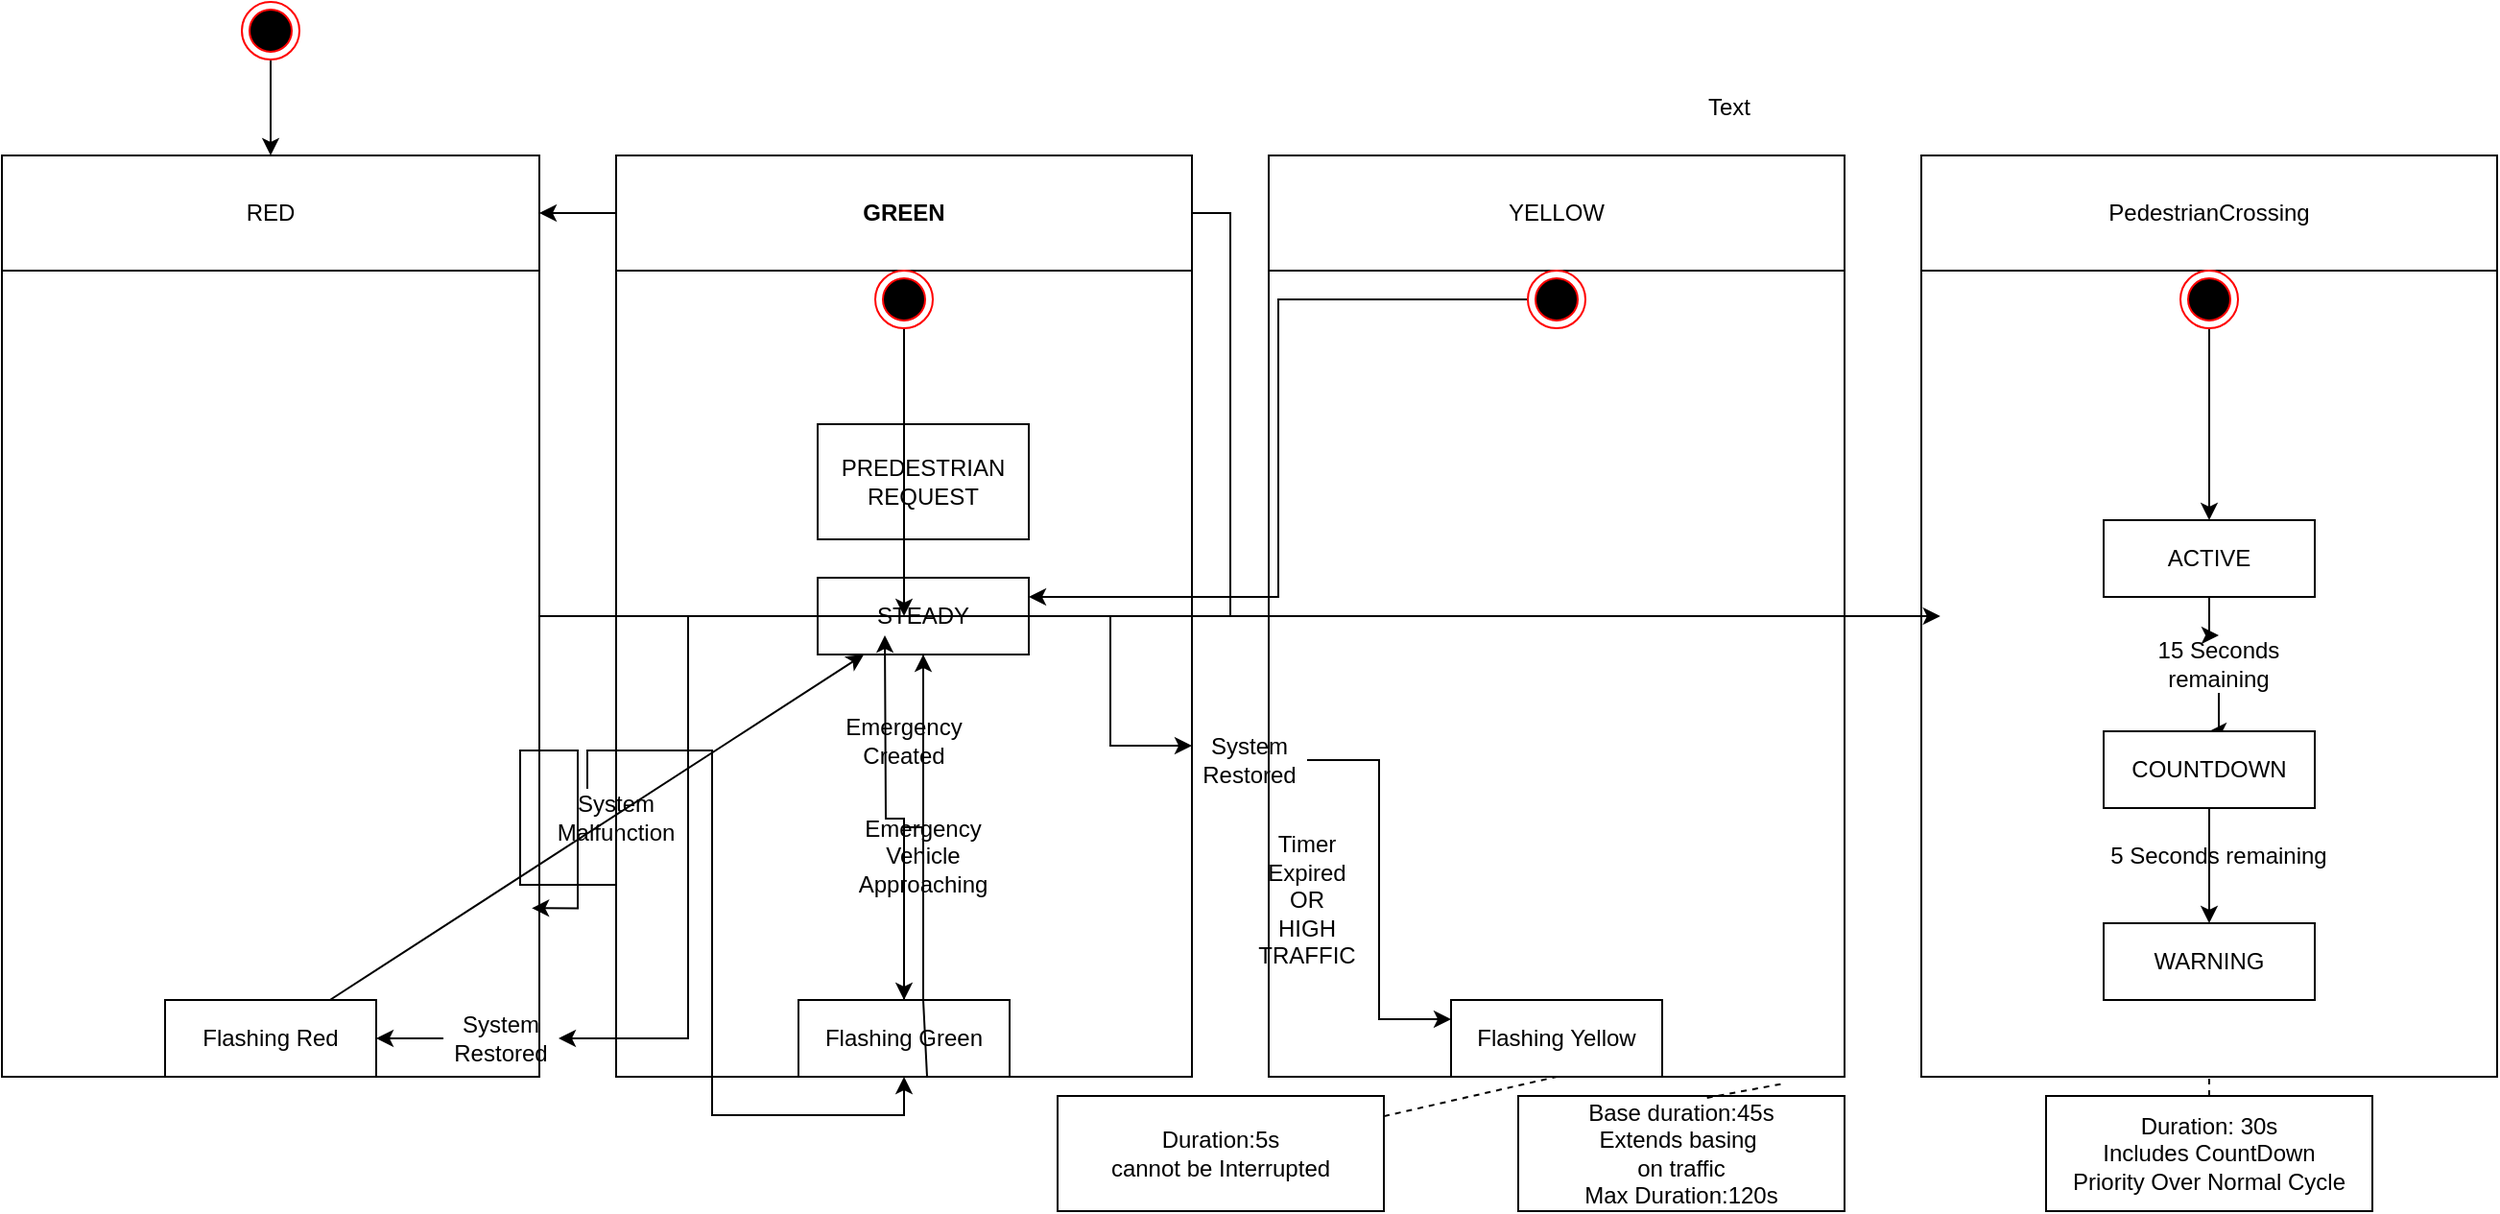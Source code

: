 <mxfile version="24.7.17">
  <diagram name="Page-1" id="wOMiNEBZVh6LkjAe5SV0">
    <mxGraphModel dx="1402" dy="560" grid="1" gridSize="10" guides="1" tooltips="1" connect="1" arrows="1" fold="1" page="1" pageScale="1" pageWidth="850" pageHeight="1100" math="0" shadow="0">
      <root>
        <mxCell id="0" />
        <mxCell id="1" parent="0" />
        <mxCell id="DPh0aC1MxsQqA3BS8kGg-1" value="" style="rounded=0;whiteSpace=wrap;html=1;" vertex="1" parent="1">
          <mxGeometry x="290" y="110" width="280" height="480" as="geometry" />
        </mxCell>
        <mxCell id="DPh0aC1MxsQqA3BS8kGg-2" value="RED" style="rounded=0;whiteSpace=wrap;html=1;" vertex="1" parent="1">
          <mxGeometry x="290" y="110" width="280" height="60" as="geometry" />
        </mxCell>
        <mxCell id="DPh0aC1MxsQqA3BS8kGg-4" style="edgeStyle=orthogonalEdgeStyle;rounded=0;orthogonalLoop=1;jettySize=auto;html=1;entryX=0.5;entryY=0;entryDx=0;entryDy=0;" edge="1" parent="1" source="DPh0aC1MxsQqA3BS8kGg-3" target="DPh0aC1MxsQqA3BS8kGg-1">
          <mxGeometry relative="1" as="geometry" />
        </mxCell>
        <mxCell id="DPh0aC1MxsQqA3BS8kGg-3" value="" style="ellipse;html=1;shape=endState;fillColor=#000000;strokeColor=#ff0000;" vertex="1" parent="1">
          <mxGeometry x="415" y="30" width="30" height="30" as="geometry" />
        </mxCell>
        <mxCell id="DPh0aC1MxsQqA3BS8kGg-5" value="" style="rounded=0;whiteSpace=wrap;html=1;" vertex="1" parent="1">
          <mxGeometry x="610" y="110" width="300" height="480" as="geometry" />
        </mxCell>
        <mxCell id="DPh0aC1MxsQqA3BS8kGg-6" value="" style="rounded=0;whiteSpace=wrap;html=1;" vertex="1" parent="1">
          <mxGeometry x="950" y="110" width="300" height="480" as="geometry" />
        </mxCell>
        <mxCell id="DPh0aC1MxsQqA3BS8kGg-38" style="edgeStyle=orthogonalEdgeStyle;rounded=0;orthogonalLoop=1;jettySize=auto;html=1;" edge="1" parent="1" source="DPh0aC1MxsQqA3BS8kGg-7" target="DPh0aC1MxsQqA3BS8kGg-2">
          <mxGeometry relative="1" as="geometry" />
        </mxCell>
        <mxCell id="DPh0aC1MxsQqA3BS8kGg-7" value="" style="rounded=0;whiteSpace=wrap;html=1;" vertex="1" parent="1">
          <mxGeometry x="1290" y="110" width="300" height="480" as="geometry" />
        </mxCell>
        <mxCell id="DPh0aC1MxsQqA3BS8kGg-8" value="GREEN" style="rounded=0;whiteSpace=wrap;html=1;fontStyle=1" vertex="1" parent="1">
          <mxGeometry x="610" y="110" width="300" height="60" as="geometry" />
        </mxCell>
        <mxCell id="DPh0aC1MxsQqA3BS8kGg-9" value="YELLOW" style="rounded=0;whiteSpace=wrap;html=1;" vertex="1" parent="1">
          <mxGeometry x="950" y="110" width="300" height="60" as="geometry" />
        </mxCell>
        <mxCell id="DPh0aC1MxsQqA3BS8kGg-10" value="PedestrianCrossing" style="rounded=0;whiteSpace=wrap;html=1;" vertex="1" parent="1">
          <mxGeometry x="1290" y="110" width="300" height="60" as="geometry" />
        </mxCell>
        <mxCell id="DPh0aC1MxsQqA3BS8kGg-40" style="edgeStyle=orthogonalEdgeStyle;rounded=0;orthogonalLoop=1;jettySize=auto;html=1;entryX=0.5;entryY=0;entryDx=0;entryDy=0;" edge="1" parent="1" source="DPh0aC1MxsQqA3BS8kGg-12" target="DPh0aC1MxsQqA3BS8kGg-16">
          <mxGeometry relative="1" as="geometry" />
        </mxCell>
        <mxCell id="DPh0aC1MxsQqA3BS8kGg-43" style="edgeStyle=orthogonalEdgeStyle;rounded=0;orthogonalLoop=1;jettySize=auto;html=1;entryX=1;entryY=0.5;entryDx=0;entryDy=0;" edge="1" parent="1" source="DPh0aC1MxsQqA3BS8kGg-46" target="DPh0aC1MxsQqA3BS8kGg-14">
          <mxGeometry relative="1" as="geometry" />
        </mxCell>
        <mxCell id="DPh0aC1MxsQqA3BS8kGg-49" style="edgeStyle=orthogonalEdgeStyle;rounded=0;orthogonalLoop=1;jettySize=auto;html=1;entryX=0;entryY=0.25;entryDx=0;entryDy=0;" edge="1" parent="1" source="DPh0aC1MxsQqA3BS8kGg-50" target="DPh0aC1MxsQqA3BS8kGg-48">
          <mxGeometry relative="1" as="geometry" />
        </mxCell>
        <mxCell id="DPh0aC1MxsQqA3BS8kGg-12" value="STEADY" style="rounded=0;whiteSpace=wrap;html=1;" vertex="1" parent="1">
          <mxGeometry x="715" y="330" width="110" height="40" as="geometry" />
        </mxCell>
        <mxCell id="DPh0aC1MxsQqA3BS8kGg-13" value="PREDESTRIAN&lt;div&gt;REQUEST&lt;/div&gt;" style="rounded=0;whiteSpace=wrap;html=1;" vertex="1" parent="1">
          <mxGeometry x="715" y="250" width="110" height="60" as="geometry" />
        </mxCell>
        <mxCell id="DPh0aC1MxsQqA3BS8kGg-15" style="rounded=0;orthogonalLoop=1;jettySize=auto;html=1;" edge="1" parent="1" source="DPh0aC1MxsQqA3BS8kGg-14" target="DPh0aC1MxsQqA3BS8kGg-12">
          <mxGeometry relative="1" as="geometry" />
        </mxCell>
        <mxCell id="DPh0aC1MxsQqA3BS8kGg-14" value="Flashing Red" style="html=1;whiteSpace=wrap;" vertex="1" parent="1">
          <mxGeometry x="375" y="550" width="110" height="40" as="geometry" />
        </mxCell>
        <mxCell id="DPh0aC1MxsQqA3BS8kGg-39" style="edgeStyle=orthogonalEdgeStyle;rounded=0;orthogonalLoop=1;jettySize=auto;html=1;" edge="1" parent="1" source="DPh0aC1MxsQqA3BS8kGg-16">
          <mxGeometry relative="1" as="geometry">
            <mxPoint x="750" y="360" as="targetPoint" />
          </mxGeometry>
        </mxCell>
        <mxCell id="DPh0aC1MxsQqA3BS8kGg-16" value="Flashing Green" style="html=1;whiteSpace=wrap;" vertex="1" parent="1">
          <mxGeometry x="705" y="550" width="110" height="40" as="geometry" />
        </mxCell>
        <mxCell id="DPh0aC1MxsQqA3BS8kGg-32" style="edgeStyle=orthogonalEdgeStyle;rounded=0;orthogonalLoop=1;jettySize=auto;html=1;" edge="1" parent="1" source="DPh0aC1MxsQqA3BS8kGg-33" target="DPh0aC1MxsQqA3BS8kGg-18">
          <mxGeometry relative="1" as="geometry" />
        </mxCell>
        <mxCell id="DPh0aC1MxsQqA3BS8kGg-17" value="ACTIVE" style="html=1;whiteSpace=wrap;" vertex="1" parent="1">
          <mxGeometry x="1385" y="300" width="110" height="40" as="geometry" />
        </mxCell>
        <mxCell id="DPh0aC1MxsQqA3BS8kGg-26" style="edgeStyle=orthogonalEdgeStyle;rounded=0;orthogonalLoop=1;jettySize=auto;html=1;" edge="1" parent="1" source="DPh0aC1MxsQqA3BS8kGg-18" target="DPh0aC1MxsQqA3BS8kGg-19">
          <mxGeometry relative="1" as="geometry" />
        </mxCell>
        <mxCell id="DPh0aC1MxsQqA3BS8kGg-18" value="COUNTDOWN" style="html=1;whiteSpace=wrap;" vertex="1" parent="1">
          <mxGeometry x="1385" y="410" width="110" height="40" as="geometry" />
        </mxCell>
        <mxCell id="DPh0aC1MxsQqA3BS8kGg-19" value="WARNING" style="html=1;whiteSpace=wrap;" vertex="1" parent="1">
          <mxGeometry x="1385" y="510" width="110" height="40" as="geometry" />
        </mxCell>
        <mxCell id="DPh0aC1MxsQqA3BS8kGg-27" style="edgeStyle=orthogonalEdgeStyle;rounded=0;orthogonalLoop=1;jettySize=auto;html=1;entryX=0.5;entryY=0;entryDx=0;entryDy=0;" edge="1" parent="1" source="DPh0aC1MxsQqA3BS8kGg-20" target="DPh0aC1MxsQqA3BS8kGg-17">
          <mxGeometry relative="1" as="geometry" />
        </mxCell>
        <mxCell id="DPh0aC1MxsQqA3BS8kGg-20" value="" style="ellipse;html=1;shape=endState;fillColor=#000000;strokeColor=#ff0000;" vertex="1" parent="1">
          <mxGeometry x="1425" y="170" width="30" height="30" as="geometry" />
        </mxCell>
        <mxCell id="DPh0aC1MxsQqA3BS8kGg-52" style="edgeStyle=orthogonalEdgeStyle;rounded=0;orthogonalLoop=1;jettySize=auto;html=1;entryX=1;entryY=0.25;entryDx=0;entryDy=0;" edge="1" parent="1" source="DPh0aC1MxsQqA3BS8kGg-21" target="DPh0aC1MxsQqA3BS8kGg-12">
          <mxGeometry relative="1" as="geometry" />
        </mxCell>
        <mxCell id="DPh0aC1MxsQqA3BS8kGg-21" value="" style="ellipse;html=1;shape=endState;fillColor=#000000;strokeColor=#ff0000;" vertex="1" parent="1">
          <mxGeometry x="1085" y="170" width="30" height="30" as="geometry" />
        </mxCell>
        <mxCell id="DPh0aC1MxsQqA3BS8kGg-53" style="edgeStyle=orthogonalEdgeStyle;rounded=0;orthogonalLoop=1;jettySize=auto;html=1;" edge="1" parent="1" source="DPh0aC1MxsQqA3BS8kGg-22">
          <mxGeometry relative="1" as="geometry">
            <mxPoint x="760" y="350" as="targetPoint" />
          </mxGeometry>
        </mxCell>
        <mxCell id="DPh0aC1MxsQqA3BS8kGg-22" value="" style="ellipse;html=1;shape=endState;fillColor=#000000;strokeColor=#ff0000;" vertex="1" parent="1">
          <mxGeometry x="745" y="170" width="30" height="30" as="geometry" />
        </mxCell>
        <mxCell id="DPh0aC1MxsQqA3BS8kGg-28" value="Text" style="text;html=1;align=center;verticalAlign=middle;whiteSpace=wrap;rounded=0;" vertex="1" parent="1">
          <mxGeometry x="1160" y="70" width="60" height="30" as="geometry" />
        </mxCell>
        <mxCell id="DPh0aC1MxsQqA3BS8kGg-31" value="5 Seconds remaining" style="text;html=1;align=center;verticalAlign=middle;whiteSpace=wrap;rounded=0;" vertex="1" parent="1">
          <mxGeometry x="1385" y="460" width="120" height="30" as="geometry" />
        </mxCell>
        <mxCell id="DPh0aC1MxsQqA3BS8kGg-34" value="" style="edgeStyle=orthogonalEdgeStyle;rounded=0;orthogonalLoop=1;jettySize=auto;html=1;" edge="1" parent="1" source="DPh0aC1MxsQqA3BS8kGg-17" target="DPh0aC1MxsQqA3BS8kGg-33">
          <mxGeometry relative="1" as="geometry">
            <mxPoint x="1440" y="340" as="sourcePoint" />
            <mxPoint x="1440" y="410" as="targetPoint" />
          </mxGeometry>
        </mxCell>
        <mxCell id="DPh0aC1MxsQqA3BS8kGg-33" value="15 Seconds remaining" style="text;html=1;align=center;verticalAlign=middle;whiteSpace=wrap;rounded=0;" vertex="1" parent="1">
          <mxGeometry x="1385" y="360" width="120" height="30" as="geometry" />
        </mxCell>
        <mxCell id="DPh0aC1MxsQqA3BS8kGg-35" style="edgeStyle=orthogonalEdgeStyle;rounded=0;orthogonalLoop=1;jettySize=auto;html=1;entryX=0.033;entryY=0.5;entryDx=0;entryDy=0;entryPerimeter=0;" edge="1" parent="1" source="DPh0aC1MxsQqA3BS8kGg-1" target="DPh0aC1MxsQqA3BS8kGg-7">
          <mxGeometry relative="1" as="geometry" />
        </mxCell>
        <mxCell id="DPh0aC1MxsQqA3BS8kGg-41" value="Emergency Created" style="text;html=1;align=center;verticalAlign=middle;whiteSpace=wrap;rounded=0;" vertex="1" parent="1">
          <mxGeometry x="730" y="400" width="60" height="30" as="geometry" />
        </mxCell>
        <mxCell id="DPh0aC1MxsQqA3BS8kGg-45" style="edgeStyle=orthogonalEdgeStyle;rounded=0;orthogonalLoop=1;jettySize=auto;html=1;exitX=0.25;exitY=0;exitDx=0;exitDy=0;" edge="1" parent="1" source="DPh0aC1MxsQqA3BS8kGg-42" target="DPh0aC1MxsQqA3BS8kGg-5">
          <mxGeometry relative="1" as="geometry" />
        </mxCell>
        <mxCell id="DPh0aC1MxsQqA3BS8kGg-42" value="System Malfunction" style="text;html=1;align=center;verticalAlign=middle;whiteSpace=wrap;rounded=0;" vertex="1" parent="1">
          <mxGeometry x="580" y="440" width="60" height="30" as="geometry" />
        </mxCell>
        <mxCell id="DPh0aC1MxsQqA3BS8kGg-44" style="edgeStyle=orthogonalEdgeStyle;rounded=0;orthogonalLoop=1;jettySize=auto;html=1;exitX=0.5;exitY=1;exitDx=0;exitDy=0;entryX=0.986;entryY=0.817;entryDx=0;entryDy=0;entryPerimeter=0;" edge="1" parent="1" source="DPh0aC1MxsQqA3BS8kGg-42" target="DPh0aC1MxsQqA3BS8kGg-1">
          <mxGeometry relative="1" as="geometry" />
        </mxCell>
        <mxCell id="DPh0aC1MxsQqA3BS8kGg-47" value="" style="edgeStyle=orthogonalEdgeStyle;rounded=0;orthogonalLoop=1;jettySize=auto;html=1;entryX=1;entryY=0.5;entryDx=0;entryDy=0;" edge="1" parent="1" source="DPh0aC1MxsQqA3BS8kGg-12" target="DPh0aC1MxsQqA3BS8kGg-46">
          <mxGeometry relative="1" as="geometry">
            <mxPoint x="715" y="350" as="sourcePoint" />
            <mxPoint x="485" y="570" as="targetPoint" />
          </mxGeometry>
        </mxCell>
        <mxCell id="DPh0aC1MxsQqA3BS8kGg-46" value="System Restored" style="text;html=1;align=center;verticalAlign=middle;whiteSpace=wrap;rounded=0;" vertex="1" parent="1">
          <mxGeometry x="520" y="555" width="60" height="30" as="geometry" />
        </mxCell>
        <mxCell id="DPh0aC1MxsQqA3BS8kGg-48" value="Flashing Yellow" style="html=1;whiteSpace=wrap;" vertex="1" parent="1">
          <mxGeometry x="1045" y="550" width="110" height="40" as="geometry" />
        </mxCell>
        <mxCell id="DPh0aC1MxsQqA3BS8kGg-51" value="" style="edgeStyle=orthogonalEdgeStyle;rounded=0;orthogonalLoop=1;jettySize=auto;html=1;entryX=0;entryY=0.25;entryDx=0;entryDy=0;" edge="1" parent="1" source="DPh0aC1MxsQqA3BS8kGg-12" target="DPh0aC1MxsQqA3BS8kGg-50">
          <mxGeometry relative="1" as="geometry">
            <mxPoint x="825" y="350" as="sourcePoint" />
            <mxPoint x="1045" y="560" as="targetPoint" />
          </mxGeometry>
        </mxCell>
        <mxCell id="DPh0aC1MxsQqA3BS8kGg-50" value="System Restored" style="text;html=1;align=center;verticalAlign=middle;whiteSpace=wrap;rounded=0;" vertex="1" parent="1">
          <mxGeometry x="910" y="410" width="60" height="30" as="geometry" />
        </mxCell>
        <mxCell id="DPh0aC1MxsQqA3BS8kGg-54" value="Duration:5s&lt;div&gt;cannot be Interrupted&lt;/div&gt;" style="rounded=0;whiteSpace=wrap;html=1;" vertex="1" parent="1">
          <mxGeometry x="840" y="600" width="170" height="60" as="geometry" />
        </mxCell>
        <mxCell id="DPh0aC1MxsQqA3BS8kGg-55" value="Base duration:45s&lt;div&gt;Extends basing&amp;nbsp;&lt;/div&gt;&lt;div&gt;on traffic&lt;/div&gt;&lt;div&gt;Max Duration:120s&lt;/div&gt;" style="rounded=0;whiteSpace=wrap;html=1;" vertex="1" parent="1">
          <mxGeometry x="1080" y="600" width="170" height="60" as="geometry" />
        </mxCell>
        <mxCell id="DPh0aC1MxsQqA3BS8kGg-58" value="" style="endArrow=none;dashed=1;html=1;rounded=0;entryX=0.567;entryY=0.022;entryDx=0;entryDy=0;entryPerimeter=0;exitX=0.889;exitY=1.008;exitDx=0;exitDy=0;exitPerimeter=0;" edge="1" parent="1" source="DPh0aC1MxsQqA3BS8kGg-6" target="DPh0aC1MxsQqA3BS8kGg-55">
          <mxGeometry width="50" height="50" relative="1" as="geometry">
            <mxPoint x="990" y="560" as="sourcePoint" />
            <mxPoint x="1040" y="510" as="targetPoint" />
          </mxGeometry>
        </mxCell>
        <mxCell id="DPh0aC1MxsQqA3BS8kGg-59" value="Duration: 30s&lt;div&gt;Includes CountDown&lt;/div&gt;&lt;div&gt;Priority Over Normal Cycle&lt;/div&gt;" style="rounded=0;whiteSpace=wrap;html=1;" vertex="1" parent="1">
          <mxGeometry x="1355" y="600" width="170" height="60" as="geometry" />
        </mxCell>
        <mxCell id="DPh0aC1MxsQqA3BS8kGg-60" value="" style="endArrow=none;dashed=1;html=1;rounded=0;exitX=0.5;exitY=0;exitDx=0;exitDy=0;entryX=0.5;entryY=1;entryDx=0;entryDy=0;" edge="1" parent="1" source="DPh0aC1MxsQqA3BS8kGg-59" target="DPh0aC1MxsQqA3BS8kGg-7">
          <mxGeometry width="50" height="50" relative="1" as="geometry">
            <mxPoint x="990" y="590" as="sourcePoint" />
            <mxPoint x="1040" y="540" as="targetPoint" />
          </mxGeometry>
        </mxCell>
        <mxCell id="DPh0aC1MxsQqA3BS8kGg-61" value="" style="endArrow=none;dashed=1;html=1;rounded=0;entryX=0.5;entryY=1;entryDx=0;entryDy=0;" edge="1" parent="1" source="DPh0aC1MxsQqA3BS8kGg-54" target="DPh0aC1MxsQqA3BS8kGg-48">
          <mxGeometry width="50" height="50" relative="1" as="geometry">
            <mxPoint x="910" y="470" as="sourcePoint" />
            <mxPoint x="960" y="420" as="targetPoint" />
          </mxGeometry>
        </mxCell>
        <mxCell id="DPh0aC1MxsQqA3BS8kGg-64" value="" style="endArrow=classic;html=1;rounded=0;" edge="1" parent="1" source="DPh0aC1MxsQqA3BS8kGg-5" target="DPh0aC1MxsQqA3BS8kGg-12">
          <mxGeometry width="50" height="50" relative="1" as="geometry">
            <mxPoint x="910" y="520" as="sourcePoint" />
            <mxPoint x="960" y="470" as="targetPoint" />
            <Array as="points">
              <mxPoint x="770" y="550" />
            </Array>
          </mxGeometry>
        </mxCell>
        <mxCell id="DPh0aC1MxsQqA3BS8kGg-65" value="Emergency&lt;div&gt;Vehicle&lt;/div&gt;&lt;div&gt;Approaching&lt;/div&gt;" style="text;html=1;align=center;verticalAlign=middle;whiteSpace=wrap;rounded=0;" vertex="1" parent="1">
          <mxGeometry x="740" y="460" width="60" height="30" as="geometry" />
        </mxCell>
        <mxCell id="DPh0aC1MxsQqA3BS8kGg-66" value="Timer&lt;div&gt;Expired&lt;/div&gt;&lt;div&gt;OR&lt;/div&gt;&lt;div&gt;HIGH TRAFFIC&lt;/div&gt;&lt;div&gt;&lt;br&gt;&lt;/div&gt;" style="text;html=1;align=center;verticalAlign=middle;whiteSpace=wrap;rounded=0;" vertex="1" parent="1">
          <mxGeometry x="940" y="490" width="60" height="30" as="geometry" />
        </mxCell>
      </root>
    </mxGraphModel>
  </diagram>
</mxfile>
